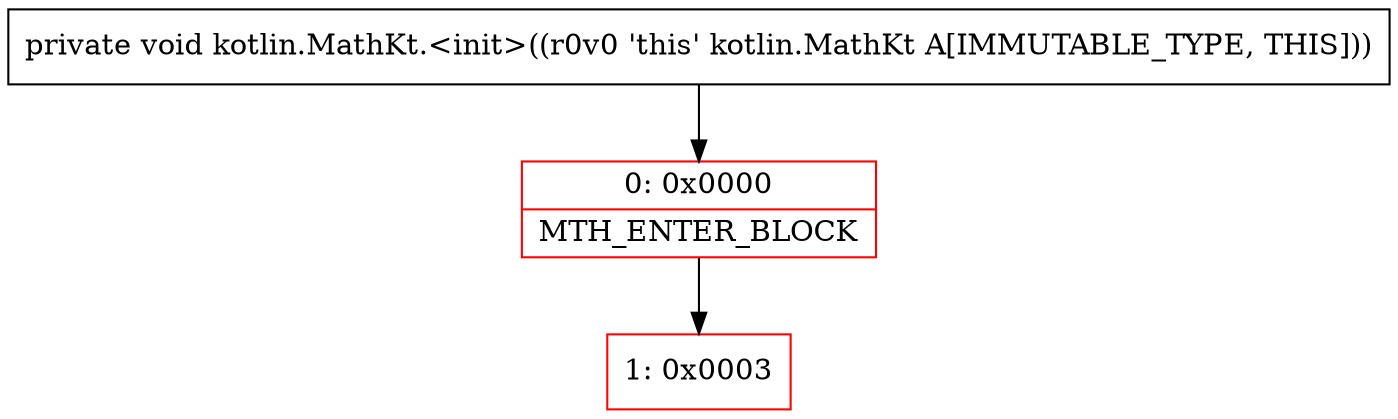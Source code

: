digraph "CFG forkotlin.MathKt.\<init\>()V" {
subgraph cluster_Region_1570720007 {
label = "R(0)";
node [shape=record,color=blue];
}
Node_0 [shape=record,color=red,label="{0\:\ 0x0000|MTH_ENTER_BLOCK\l}"];
Node_1 [shape=record,color=red,label="{1\:\ 0x0003}"];
MethodNode[shape=record,label="{private void kotlin.MathKt.\<init\>((r0v0 'this' kotlin.MathKt A[IMMUTABLE_TYPE, THIS])) }"];
MethodNode -> Node_0;
Node_0 -> Node_1;
}


